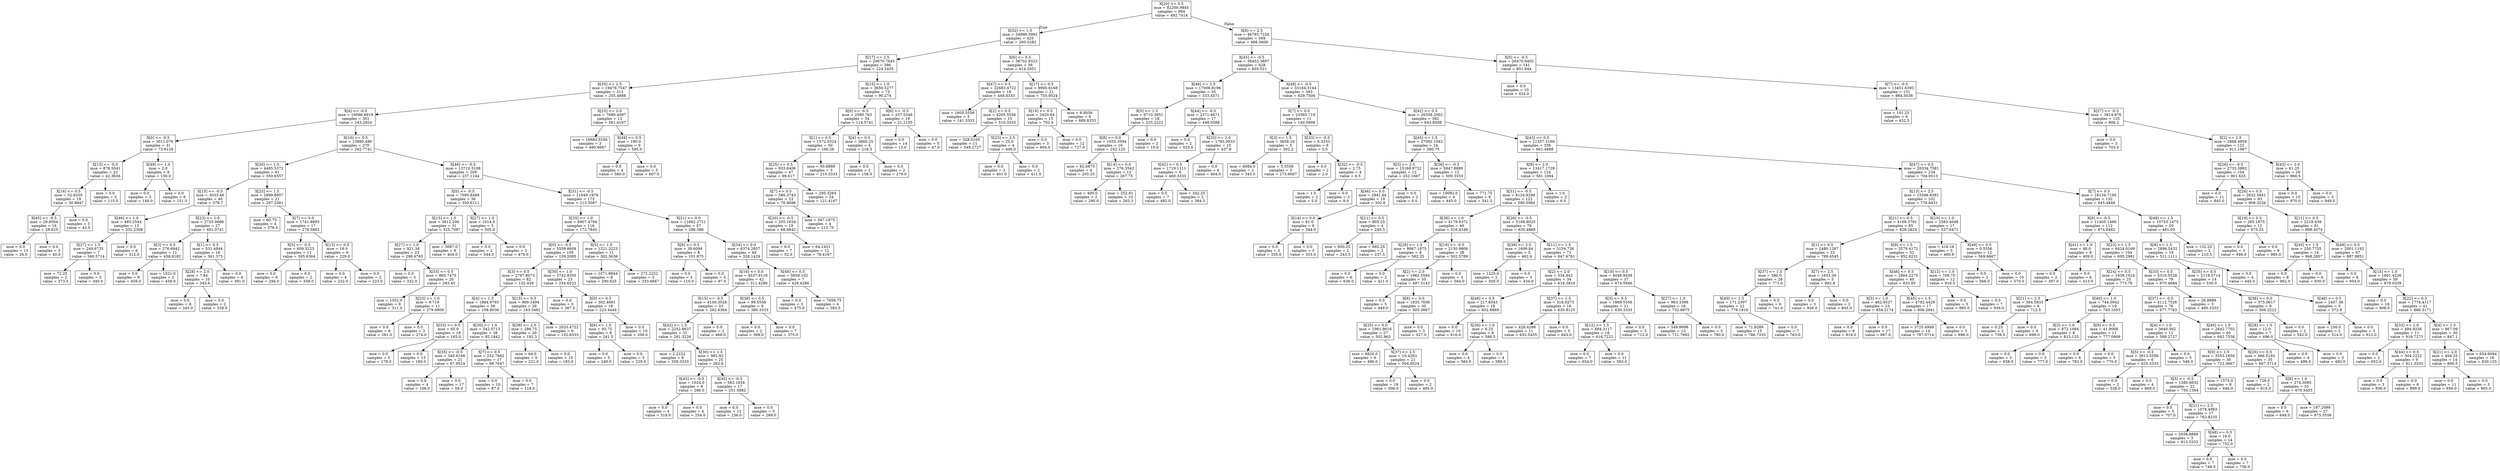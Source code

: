 digraph Tree {
node [shape=box] ;
0 [label="X[20] <= 0.5\nmse = 82200.9845\nsamples = 994\nvalue = 492.7414"] ;
1 [label="X[32] <= 1.5\nmse = 34999.5992\nsamples = 425\nvalue = 260.0282"] ;
0 -> 1 [labeldistance=2.5, labelangle=45, headlabel="True"] ;
2 [label="X[17] <= 2.5\nmse = 20670.7645\nsamples = 386\nvalue = 224.2435"] ;
1 -> 2 ;
3 [label="X[35] <= 2.5\nmse = 19476.7547\nsamples = 313\nvalue = 255.4888"] ;
2 -> 3 ;
4 [label="X[4] <= -0.5\nmse = 16066.6919\nsamples = 301\nvalue = 243.2924"] ;
3 -> 4 ;
5 [label="X[0] <= -0.5\nmse = 3011.076\nsamples = 31\nvalue = 73.6129"] ;
4 -> 5 ;
6 [label="X[13] <= -0.5\nmse = 878.5041\nsamples = 22\nvalue = 42.3636"] ;
5 -> 6 ;
7 [label="X[16] <= 0.5\nmse = 52.6205\nsamples = 19\nvalue = 30.8947"] ;
6 -> 7 ;
8 [label="X[45] <= -0.5\nmse = 29.8594\nsamples = 16\nvalue = 28.625"] ;
7 -> 8 ;
9 [label="mse = 0.0\nsamples = 13\nvalue = 26.0"] ;
8 -> 9 ;
10 [label="mse = 0.0\nsamples = 3\nvalue = 40.0"] ;
8 -> 10 ;
11 [label="mse = 0.0\nsamples = 3\nvalue = 43.0"] ;
7 -> 11 ;
12 [label="mse = 0.0\nsamples = 3\nvalue = 115.0"] ;
6 -> 12 ;
13 [label="X[49] <= 1.0\nmse = 2.0\nsamples = 9\nvalue = 150.0"] ;
5 -> 13 ;
14 [label="mse = 0.0\nsamples = 3\nvalue = 148.0"] ;
13 -> 14 ;
15 [label="mse = 0.0\nsamples = 6\nvalue = 151.0"] ;
13 -> 15 ;
16 [label="X[19] <= 0.5\nmse = 13880.486\nsamples = 270\nvalue = 262.7741"] ;
4 -> 16 ;
17 [label="X[30] <= 1.0\nmse = 4485.5372\nsamples = 61\nvalue = 350.6557"] ;
16 -> 17 ;
18 [label="X[15] <= -0.5\nmse = 3033.46\nsamples = 40\nvalue = 378.7"] ;
17 -> 18 ;
19 [label="X[46] <= 1.0\nmse = 485.2544\nsamples = 13\nvalue = 332.2308"] ;
18 -> 19 ;
20 [label="X[27] <= 1.5\nmse = 249.6735\nsamples = 7\nvalue = 349.5714"] ;
19 -> 20 ;
21 [label="mse = 72.25\nsamples = 2\nvalue = 373.5"] ;
20 -> 21 ;
22 [label="mse = 0.0\nsamples = 5\nvalue = 340.0"] ;
20 -> 22 ;
23 [label="mse = 0.0\nsamples = 6\nvalue = 312.0"] ;
19 -> 23 ;
24 [label="X[23] <= 1.0\nmse = 2720.0686\nsamples = 27\nvalue = 401.0741"] ;
18 -> 24 ;
25 [label="X[3] <= 0.5\nmse = 276.6942\nsamples = 11\nvalue = 458.8182"] ;
24 -> 25 ;
26 [label="mse = 0.0\nsamples = 9\nvalue = 459.0"] ;
25 -> 26 ;
27 [label="mse = 1521.0\nsamples = 2\nvalue = 458.0"] ;
25 -> 27 ;
28 [label="X[1] <= 0.5\nmse = 531.4844\nsamples = 16\nvalue = 361.375"] ;
24 -> 28 ;
29 [label="X[28] <= 2.0\nmse = 7.84\nsamples = 10\nvalue = 343.6"] ;
28 -> 29 ;
30 [label="mse = 0.0\nsamples = 8\nvalue = 345.0"] ;
29 -> 30 ;
31 [label="mse = 0.0\nsamples = 2\nvalue = 338.0"] ;
29 -> 31 ;
32 [label="mse = 0.0\nsamples = 6\nvalue = 391.0"] ;
28 -> 32 ;
33 [label="X[25] <= 1.5\nmse = 2899.8957\nsamples = 21\nvalue = 297.2381"] ;
17 -> 33 ;
34 [label="mse = 60.75\nsamples = 4\nvalue = 376.5"] ;
33 -> 34 ;
35 [label="X[7] <= 0.0\nmse = 1741.8893\nsamples = 17\nvalue = 278.5882"] ;
33 -> 35 ;
36 [label="X[5] <= -0.5\nmse = 609.3223\nsamples = 11\nvalue = 305.6364"] ;
35 -> 36 ;
37 [label="mse = 0.0\nsamples = 9\nvalue = 294.0"] ;
36 -> 37 ;
38 [label="mse = 0.0\nsamples = 2\nvalue = 358.0"] ;
36 -> 38 ;
39 [label="X[13] <= 0.5\nmse = 18.0\nsamples = 6\nvalue = 229.0"] ;
35 -> 39 ;
40 [label="mse = 0.0\nsamples = 4\nvalue = 232.0"] ;
39 -> 40 ;
41 [label="mse = 0.0\nsamples = 2\nvalue = 223.0"] ;
39 -> 41 ;
42 [label="X[46] <= -0.5\nmse = 13710.5108\nsamples = 209\nvalue = 237.1244"] ;
16 -> 42 ;
43 [label="X[0] <= -0.5\nmse = 7095.8488\nsamples = 36\nvalue = 350.6111"] ;
42 -> 43 ;
44 [label="X[15] <= 1.0\nmse = 3612.206\nsamples = 31\nvalue = 325.7097"] ;
43 -> 44 ;
45 [label="X[27] <= 1.0\nmse = 921.38\nsamples = 23\nvalue = 298.4783"] ;
44 -> 45 ;
46 [label="mse = 0.0\nsamples = 3\nvalue = 332.0"] ;
45 -> 46 ;
47 [label="X[33] <= 0.5\nmse = 865.7475\nsamples = 20\nvalue = 293.45"] ;
45 -> 47 ;
48 [label="mse = 1352.0\nsamples = 9\nvalue = 311.0"] ;
47 -> 48 ;
49 [label="X[23] <= 1.0\nmse = 9.719\nsamples = 11\nvalue = 279.0909"] ;
47 -> 49 ;
50 [label="mse = 0.0\nsamples = 8\nvalue = 281.0"] ;
49 -> 50 ;
51 [label="mse = 0.0\nsamples = 3\nvalue = 274.0"] ;
49 -> 51 ;
52 [label="mse = 3087.0\nsamples = 8\nvalue = 404.0"] ;
44 -> 52 ;
53 [label="X[27] <= 1.0\nmse = 1014.0\nsamples = 5\nvalue = 505.0"] ;
43 -> 53 ;
54 [label="mse = 0.0\nsamples = 2\nvalue = 544.0"] ;
53 -> 54 ;
55 [label="mse = 0.0\nsamples = 3\nvalue = 479.0"] ;
53 -> 55 ;
56 [label="X[31] <= -0.5\nmse = 11849.1979\nsamples = 173\nvalue = 213.5087"] ;
42 -> 56 ;
57 [label="X[35] <= 1.0\nmse = 6907.4794\nsamples = 116\nvalue = 172.7845"] ;
56 -> 57 ;
58 [label="X[0] <= -0.5\nmse = 5559.8609\nsamples = 105\nvalue = 159.2095"] ;
57 -> 58 ;
59 [label="X[3] <= 0.5\nmse = 2797.8073\nsamples = 82\nvalue = 132.439"] ;
58 -> 59 ;
60 [label="X[4] <= 1.5\nmse = 1884.9793\nsamples = 56\nvalue = 108.8036"] ;
59 -> 60 ;
61 [label="X[33] <= 0.5\nmse = 65.0\nsamples = 18\nvalue = 165.0"] ;
60 -> 61 ;
62 [label="mse = 0.0\nsamples = 5\nvalue = 178.0"] ;
61 -> 62 ;
63 [label="mse = 0.0\nsamples = 13\nvalue = 160.0"] ;
61 -> 63 ;
64 [label="X[30] <= 1.0\nmse = 542.5713\nsamples = 38\nvalue = 82.1842"] ;
60 -> 64 ;
65 [label="X[35] <= -0.5\nmse = 340.6168\nsamples = 21\nvalue = 67.9524"] ;
64 -> 65 ;
66 [label="mse = 0.0\nsamples = 4\nvalue = 106.0"] ;
65 -> 66 ;
67 [label="mse = 0.0\nsamples = 17\nvalue = 59.0"] ;
65 -> 67 ;
68 [label="X[7] <= 0.5\nmse = 232.7682\nsamples = 17\nvalue = 99.7647"] ;
64 -> 68 ;
69 [label="mse = 0.0\nsamples = 10\nvalue = 87.0"] ;
68 -> 69 ;
70 [label="mse = 0.0\nsamples = 7\nvalue = 118.0"] ;
68 -> 70 ;
71 [label="X[15] <= 0.5\nmse = 969.1494\nsamples = 26\nvalue = 183.3462"] ;
59 -> 71 ;
72 [label="X[39] <= 2.0\nmse = 286.75\nsamples = 20\nvalue = 192.5"] ;
71 -> 72 ;
73 [label="mse = 64.0\nsamples = 5\nvalue = 221.0"] ;
72 -> 73 ;
74 [label="mse = 0.0\nsamples = 15\nvalue = 183.0"] ;
72 -> 74 ;
75 [label="mse = 2033.4722\nsamples = 6\nvalue = 152.8333"] ;
71 -> 75 ;
76 [label="X[30] <= 1.0\nmse = 3742.8355\nsamples = 23\nvalue = 254.6522"] ;
58 -> 76 ;
77 [label="mse = 0.0\nsamples = 5\nvalue = 367.0"] ;
76 -> 77 ;
78 [label="X[0] <= 0.5\nmse = 302.4691\nsamples = 18\nvalue = 223.4444"] ;
76 -> 78 ;
79 [label="X[6] <= 1.0\nmse = 93.75\nsamples = 8\nvalue = 241.5"] ;
78 -> 79 ;
80 [label="mse = 0.0\nsamples = 5\nvalue = 249.0"] ;
79 -> 80 ;
81 [label="mse = 0.0\nsamples = 3\nvalue = 229.0"] ;
79 -> 81 ;
82 [label="mse = 0.0\nsamples = 10\nvalue = 209.0"] ;
78 -> 82 ;
83 [label="X[5] <= 1.0\nmse = 1221.3223\nsamples = 11\nvalue = 302.3636"] ;
57 -> 83 ;
84 [label="mse = 1071.9844\nsamples = 8\nvalue = 290.625"] ;
83 -> 84 ;
85 [label="mse = 272.2222\nsamples = 3\nvalue = 333.6667"] ;
83 -> 85 ;
86 [label="X[21] <= 0.0\nmse = 11662.2721\nsamples = 57\nvalue = 296.386"] ;
56 -> 86 ;
87 [label="X[8] <= 0.5\nmse = 39.6094\nsamples = 8\nvalue = 101.875"] ;
86 -> 87 ;
88 [label="mse = 0.0\nsamples = 3\nvalue = 110.0"] ;
87 -> 88 ;
89 [label="mse = 0.0\nsamples = 5\nvalue = 97.0"] ;
87 -> 89 ;
90 [label="X[34] <= 0.0\nmse = 6374.2857\nsamples = 49\nvalue = 328.1429"] ;
86 -> 90 ;
91 [label="X[16] <= 0.0\nmse = 4537.9116\nsamples = 42\nvalue = 311.4286"] ;
90 -> 91 ;
92 [label="X[15] <= -0.5\nmse = 4100.3526\nsamples = 33\nvalue = 292.6364"] ;
91 -> 92 ;
93 [label="X[42] <= 1.5\nmse = 2252.8637\nsamples = 31\nvalue = 281.3226"] ;
92 -> 93 ;
94 [label="mse = 2.2222\nsamples = 6\nvalue = 359.3333"] ;
93 -> 94 ;
95 [label="X[30] <= 1.5\nmse = 981.92\nsamples = 25\nvalue = 262.6"] ;
93 -> 95 ;
96 [label="X[45] <= -0.5\nmse = 1024.0\nsamples = 8\nvalue = 286.0"] ;
95 -> 96 ;
97 [label="mse = 0.0\nsamples = 4\nvalue = 318.0"] ;
96 -> 97 ;
98 [label="mse = 0.0\nsamples = 4\nvalue = 254.0"] ;
96 -> 98 ;
99 [label="X[45] <= -0.5\nmse = 583.1834\nsamples = 17\nvalue = 251.5882"] ;
95 -> 99 ;
100 [label="mse = 0.0\nsamples = 12\nvalue = 236.0"] ;
99 -> 100 ;
101 [label="mse = 0.0\nsamples = 5\nvalue = 289.0"] ;
99 -> 101 ;
102 [label="mse = 0.0\nsamples = 2\nvalue = 468.0"] ;
92 -> 102 ;
103 [label="X[38] <= 0.5\nmse = 99.5556\nsamples = 9\nvalue = 380.3333"] ;
91 -> 103 ;
104 [label="mse = 0.0\nsamples = 2\nvalue = 399.0"] ;
103 -> 104 ;
105 [label="mse = 0.0\nsamples = 7\nvalue = 375.0"] ;
103 -> 105 ;
106 [label="X[48] <= 0.5\nmse = 5659.102\nsamples = 7\nvalue = 428.4286"] ;
90 -> 106 ;
107 [label="mse = 0.0\nsamples = 3\nvalue = 475.0"] ;
106 -> 107 ;
108 [label="mse = 7056.75\nsamples = 4\nvalue = 393.5"] ;
106 -> 108 ;
109 [label="X[25] <= 2.0\nmse = 7689.4097\nsamples = 12\nvalue = 561.4167"] ;
3 -> 109 ;
110 [label="mse = 16683.5556\nsamples = 3\nvalue = 460.6667"] ;
109 -> 110 ;
111 [label="X[49] <= 0.5\nmse = 180.0\nsamples = 9\nvalue = 595.0"] ;
109 -> 111 ;
112 [label="mse = 0.0\nsamples = 4\nvalue = 580.0"] ;
111 -> 112 ;
113 [label="mse = 0.0\nsamples = 5\nvalue = 607.0"] ;
111 -> 113 ;
114 [label="X[15] <= 1.0\nmse = 3656.5277\nsamples = 73\nvalue = 90.274"] ;
2 -> 114 ;
115 [label="X[0] <= -0.5\nmse = 2590.763\nsamples = 54\nvalue = 114.5741"] ;
114 -> 115 ;
116 [label="X[1] <= 0.5\nmse = 1572.0324\nsamples = 50\nvalue = 106.26"] ;
115 -> 116 ;
117 [label="X[25] <= 0.5\nmse = 933.6406\nsamples = 47\nvalue = 99.617"] ;
116 -> 117 ;
118 [label="X[7] <= 0.5\nmse = 586.3743\nsamples = 23\nvalue = 76.8696"] ;
117 -> 118 ;
119 [label="X[20] <= -0.5\nmse = 205.1634\nsamples = 19\nvalue = 68.6842"] ;
118 -> 119 ;
120 [label="mse = 6.0\nsamples = 7\nvalue = 52.0"] ;
119 -> 120 ;
121 [label="mse = 64.2431\nsamples = 12\nvalue = 78.4167"] ;
119 -> 121 ;
122 [label="mse = 567.1875\nsamples = 4\nvalue = 115.75"] ;
118 -> 122 ;
123 [label="mse = 295.3264\nsamples = 24\nvalue = 121.4167"] ;
117 -> 123 ;
124 [label="mse = 50.8889\nsamples = 3\nvalue = 210.3333"] ;
116 -> 124 ;
125 [label="X[4] <= 0.0\nmse = 3660.25\nsamples = 4\nvalue = 218.5"] ;
115 -> 125 ;
126 [label="mse = 0.0\nsamples = 2\nvalue = 158.0"] ;
125 -> 126 ;
127 [label="mse = 0.0\nsamples = 2\nvalue = 279.0"] ;
125 -> 127 ;
128 [label="X[6] <= -0.5\nmse = 237.5346\nsamples = 19\nvalue = 21.2105"] ;
114 -> 128 ;
129 [label="mse = 0.0\nsamples = 14\nvalue = 12.0"] ;
128 -> 129 ;
130 [label="mse = 0.0\nsamples = 5\nvalue = 47.0"] ;
128 -> 130 ;
131 [label="X[6] <= 0.5\nmse = 38702.9323\nsamples = 39\nvalue = 614.2051"] ;
1 -> 131 ;
132 [label="X[47] <= 0.5\nmse = 22683.4722\nsamples = 18\nvalue = 448.8333"] ;
131 -> 132 ;
133 [label="mse = 1605.5556\nsamples = 3\nvalue = 141.3333"] ;
132 -> 133 ;
134 [label="X[2] <= 0.5\nmse = 4205.5556\nsamples = 15\nvalue = 510.3333"] ;
132 -> 134 ;
135 [label="mse = 328.0165\nsamples = 11\nvalue = 548.2727"] ;
134 -> 135 ;
136 [label="X[23] <= 2.5\nmse = 25.0\nsamples = 4\nvalue = 406.0"] ;
134 -> 136 ;
137 [label="mse = 0.0\nsamples = 2\nvalue = 401.0"] ;
136 -> 137 ;
138 [label="mse = 0.0\nsamples = 2\nvalue = 411.0"] ;
136 -> 138 ;
139 [label="X[17] <= 0.5\nmse = 8900.6168\nsamples = 21\nvalue = 755.9524"] ;
131 -> 139 ;
140 [label="X[19] <= 0.5\nmse = 2420.64\nsamples = 15\nvalue = 702.4"] ;
139 -> 140 ;
141 [label="mse = 0.0\nsamples = 3\nvalue = 604.0"] ;
140 -> 141 ;
142 [label="mse = 0.0\nsamples = 12\nvalue = 727.0"] ;
140 -> 142 ;
143 [label="mse = 6.8056\nsamples = 6\nvalue = 889.8333"] ;
139 -> 143 ;
144 [label="X[6] <= 2.5\nmse = 46793.7226\nsamples = 569\nvalue = 666.5606"] ;
0 -> 144 [labeldistance=2.5, labelangle=-45, headlabel="False"] ;
145 [label="X[45] <= -0.5\nmse = 38453.3897\nsamples = 428\nvalue = 605.521"] ;
144 -> 145 ;
146 [label="X[48] <= 2.5\nmse = 17006.8196\nsamples = 35\nvalue = 333.4571"] ;
145 -> 146 ;
147 [label="X[5] <= 1.5\nmse = 6710.3951\nsamples = 18\nvalue = 225.2222"] ;
146 -> 147 ;
148 [label="X[8] <= 0.0\nmse = 1035.3594\nsamples = 16\nvalue = 252.125"] ;
147 -> 148 ;
149 [label="mse = 82.6875\nsamples = 4\nvalue = 205.25"] ;
148 -> 149 ;
150 [label="X[14] <= 0.0\nmse = 376.3542\nsamples = 12\nvalue = 267.75"] ;
148 -> 150 ;
151 [label="mse = 400.0\nsamples = 2\nvalue = 290.0"] ;
150 -> 151 ;
152 [label="mse = 252.81\nsamples = 10\nvalue = 263.3"] ;
150 -> 152 ;
153 [label="mse = 0.0\nsamples = 2\nvalue = 10.0"] ;
147 -> 153 ;
154 [label="X[44] <= -0.5\nmse = 2371.4671\nsamples = 17\nvalue = 448.0588"] ;
146 -> 154 ;
155 [label="mse = 0.0\nsamples = 2\nvalue = 525.0"] ;
154 -> 155 ;
156 [label="X[33] <= 2.0\nmse = 1793.0933\nsamples = 15\nvalue = 437.8"] ;
154 -> 156 ;
157 [label="X[42] <= 0.5\nmse = 1719.1111\nsamples = 9\nvalue = 460.3333"] ;
156 -> 157 ;
158 [label="mse = 0.0\nsamples = 7\nvalue = 482.0"] ;
157 -> 158 ;
159 [label="mse = 342.25\nsamples = 2\nvalue = 384.5"] ;
157 -> 159 ;
160 [label="mse = 0.0\nsamples = 6\nvalue = 404.0"] ;
156 -> 160 ;
161 [label="X[48] <= -0.5\nmse = 33184.3144\nsamples = 393\nvalue = 629.7506"] ;
145 -> 161 ;
162 [label="X[7] <= 0.0\nmse = 23565.719\nsamples = 11\nvalue = 140.0909"] ;
161 -> 162 ;
163 [label="X[3] <= 1.5\nmse = 3658.16\nsamples = 5\nvalue = 302.2"] ;
162 -> 163 ;
164 [label="mse = 6084.0\nsamples = 2\nvalue = 345.0"] ;
163 -> 164 ;
165 [label="mse = 5.5556\nsamples = 3\nvalue = 273.6667"] ;
163 -> 165 ;
166 [label="X[33] <= -0.5\nmse = 6.3333\nsamples = 6\nvalue = 5.0"] ;
162 -> 166 ;
167 [label="mse = 0.0\nsamples = 2\nvalue = 2.0"] ;
166 -> 167 ;
168 [label="X[32] <= -0.5\nmse = 2.75\nsamples = 4\nvalue = 6.5"] ;
166 -> 168 ;
169 [label="mse = 1.0\nsamples = 2\nvalue = 5.0"] ;
168 -> 169 ;
170 [label="mse = 0.0\nsamples = 2\nvalue = 8.0"] ;
168 -> 170 ;
171 [label="X[42] <= 0.5\nmse = 26358.2002\nsamples = 382\nvalue = 643.8508"] ;
161 -> 171 ;
172 [label="X[45] <= 1.5\nmse = 27092.1042\nsamples = 24\nvalue = 380.75"] ;
171 -> 172 ;
173 [label="X[3] <= 2.5\nmse = 15168.9722\nsamples = 12\nvalue = 252.1667"] ;
172 -> 173 ;
174 [label="X[46] <= 0.0\nmse = 2941.64\nsamples = 10\nvalue = 302.6"] ;
173 -> 174 ;
175 [label="X[14] <= 0.0\nmse = 81.0\nsamples = 6\nvalue = 344.0"] ;
174 -> 175 ;
176 [label="mse = 0.0\nsamples = 3\nvalue = 335.0"] ;
175 -> 176 ;
177 [label="mse = 0.0\nsamples = 3\nvalue = 353.0"] ;
175 -> 177 ;
178 [label="X[11] <= 0.5\nmse = 805.25\nsamples = 4\nvalue = 240.5"] ;
174 -> 178 ;
179 [label="mse = 600.25\nsamples = 2\nvalue = 243.5"] ;
178 -> 179 ;
180 [label="mse = 992.25\nsamples = 2\nvalue = 237.5"] ;
178 -> 180 ;
181 [label="mse = 0.0\nsamples = 2\nvalue = 0.0"] ;
173 -> 181 ;
182 [label="X[26] <= -0.5\nmse = 5947.8889\nsamples = 12\nvalue = 509.3333"] ;
172 -> 182 ;
183 [label="mse = 10092.0\nsamples = 4\nvalue = 445.0"] ;
182 -> 183 ;
184 [label="mse = 771.75\nsamples = 8\nvalue = 541.5"] ;
182 -> 184 ;
185 [label="X[43] <= 0.5\nmse = 21357.3169\nsamples = 358\nvalue = 661.4888"] ;
171 -> 185 ;
186 [label="X[8] <= 2.0\nmse = 13417.1729\nsamples = 124\nvalue = 581.1694"] ;
185 -> 186 ;
187 [label="X[31] <= -0.5\nmse = 8124.9288\nsamples = 122\nvalue = 590.5984"] ;
186 -> 187 ;
188 [label="X[38] <= 1.0\nmse = 4179.6371\nsamples = 46\nvalue = 516.4348"] ;
187 -> 188 ;
189 [label="X[28] <= 1.0\nmse = 8667.1875\nsamples = 8\nvalue = 582.25"] ;
188 -> 189 ;
190 [label="mse = 0.0\nsamples = 6\nvalue = 636.0"] ;
189 -> 190 ;
191 [label="mse = 0.0\nsamples = 2\nvalue = 421.0"] ;
189 -> 191 ;
192 [label="X[19] <= -0.5\nmse = 2130.9806\nsamples = 38\nvalue = 502.5789"] ;
188 -> 192 ;
193 [label="X[2] <= 2.0\nmse = 1962.5584\nsamples = 35\nvalue = 497.3143"] ;
192 -> 193 ;
194 [label="mse = 0.0\nsamples = 5\nvalue = 449.0"] ;
193 -> 194 ;
195 [label="X[6] <= 0.0\nmse = 1835.7656\nsamples = 30\nvalue = 505.3667"] ;
193 -> 195 ;
196 [label="X[25] <= 0.0\nmse = 1981.9616\nsamples = 27\nvalue = 502.963"] ;
195 -> 196 ;
197 [label="mse = 8820.0\nsamples = 6\nvalue = 496.0"] ;
196 -> 197 ;
198 [label="X[37] <= 2.5\nmse = 10.4263\nsamples = 21\nvalue = 504.9524"] ;
196 -> 198 ;
199 [label="mse = 0.0\nsamples = 19\nvalue = 506.0"] ;
198 -> 199 ;
200 [label="mse = 0.0\nsamples = 2\nvalue = 495.0"] ;
198 -> 200 ;
201 [label="mse = 0.0\nsamples = 3\nvalue = 527.0"] ;
195 -> 201 ;
202 [label="mse = 0.0\nsamples = 3\nvalue = 564.0"] ;
192 -> 202 ;
203 [label="X[26] <= -0.5\nmse = 5168.8025\nsamples = 76\nvalue = 635.4868"] ;
187 -> 203 ;
204 [label="X[38] <= 2.5\nmse = 1699.84\nsamples = 5\nvalue = 462.4"] ;
203 -> 204 ;
205 [label="mse = 1225.0\nsamples = 2\nvalue = 505.0"] ;
204 -> 205 ;
206 [label="mse = 0.0\nsamples = 3\nvalue = 434.0"] ;
204 -> 206 ;
207 [label="X[11] <= 1.5\nmse = 3154.726\nsamples = 71\nvalue = 647.6761"] ;
203 -> 207 ;
208 [label="X[2] <= 2.0\nmse = 534.942\nsamples = 34\nvalue = 618.3824"] ;
207 -> 208 ;
209 [label="X[48] <= 0.5\nmse = 217.6543\nsamples = 18\nvalue = 602.8889"] ;
208 -> 209 ;
210 [label="mse = 0.0\nsamples = 10\nvalue = 616.0"] ;
209 -> 210 ;
211 [label="X[30] <= 1.0\nmse = 6.25\nsamples = 8\nvalue = 586.5"] ;
209 -> 211 ;
212 [label="mse = 0.0\nsamples = 4\nvalue = 584.0"] ;
211 -> 212 ;
213 [label="mse = 0.0\nsamples = 4\nvalue = 589.0"] ;
211 -> 213 ;
214 [label="X[37] <= 1.5\nmse = 318.0273\nsamples = 16\nvalue = 635.8125"] ;
208 -> 214 ;
215 [label="mse = 428.4298\nsamples = 11\nvalue = 632.5455"] ;
214 -> 215 ;
216 [label="mse = 0.0\nsamples = 5\nvalue = 643.0"] ;
214 -> 216 ;
217 [label="X[19] <= 0.5\nmse = 4048.9438\nsamples = 37\nvalue = 674.5946"] ;
207 -> 217 ;
218 [label="X[3] <= 0.5\nmse = 1869.5556\nsamples = 21\nvalue = 630.3333"] ;
217 -> 218 ;
219 [label="X[12] <= 1.5\nmse = 884.3117\nsamples = 18\nvalue = 616.7222"] ;
218 -> 219 ;
220 [label="mse = 0.0\nsamples = 7\nvalue = 654.0"] ;
219 -> 220 ;
221 [label="mse = 0.0\nsamples = 11\nvalue = 593.0"] ;
219 -> 221 ;
222 [label="mse = 0.0\nsamples = 3\nvalue = 712.0"] ;
218 -> 222 ;
223 [label="X[27] <= 1.0\nmse = 963.3398\nsamples = 16\nvalue = 732.6875"] ;
217 -> 223 ;
224 [label="mse = 549.8698\nsamples = 13\nvalue = 721.7692"] ;
223 -> 224 ;
225 [label="mse = 0.0\nsamples = 3\nvalue = 780.0"] ;
223 -> 225 ;
226 [label="mse = 1.0\nsamples = 2\nvalue = 6.0"] ;
186 -> 226 ;
227 [label="X[47] <= 0.5\nmse = 20334.7581\nsamples = 234\nvalue = 704.0513"] ;
185 -> 227 ;
228 [label="X[13] <= 2.5\nmse = 15586.8381\nsamples = 102\nvalue = 779.8431"] ;
227 -> 228 ;
229 [label="X[21] <= 0.5\nmse = 4109.3791\nsamples = 85\nvalue = 828.2824"] ;
228 -> 229 ;
230 [label="X[1] <= 0.5\nmse = 2480.1267\nsamples = 33\nvalue = 789.4545"] ;
229 -> 230 ;
231 [label="X[37] <= 1.5\nmse = 380.0\nsamples = 28\nvalue = 771.0"] ;
230 -> 231 ;
232 [label="X[40] <= 1.5\nmse = 171.2397\nsamples = 22\nvalue = 779.1818"] ;
231 -> 232 ;
233 [label="mse = 71.9289\nsamples = 15\nvalue = 786.7333"] ;
232 -> 233 ;
234 [label="mse = 0.0\nsamples = 7\nvalue = 763.0"] ;
232 -> 234 ;
235 [label="mse = 0.0\nsamples = 6\nvalue = 741.0"] ;
231 -> 235 ;
236 [label="X[7] <= 2.5\nmse = 1653.36\nsamples = 5\nvalue = 892.8"] ;
230 -> 236 ;
237 [label="mse = 0.0\nsamples = 3\nvalue = 926.0"] ;
236 -> 237 ;
238 [label="mse = 0.0\nsamples = 2\nvalue = 843.0"] ;
236 -> 238 ;
239 [label="X[9] <= 1.5\nmse = 3579.4172\nsamples = 52\nvalue = 852.9231"] ;
229 -> 239 ;
240 [label="X[46] <= 0.5\nmse = 2864.2275\nsamples = 40\nvalue = 833.85"] ;
239 -> 240 ;
241 [label="X[5] <= 1.0\nmse = 462.9527\nsamples = 23\nvalue = 854.2174"] ;
240 -> 241 ;
242 [label="mse = 0.0\nsamples = 6\nvalue = 818.0"] ;
241 -> 242 ;
243 [label="mse = 0.0\nsamples = 17\nvalue = 867.0"] ;
241 -> 243 ;
244 [label="X[45] <= 1.5\nmse = 4792.4429\nsamples = 17\nvalue = 806.2941"] ;
240 -> 244 ;
245 [label="mse = 3725.4949\nsamples = 14\nvalue = 787.0714"] ;
244 -> 245 ;
246 [label="mse = 0.0\nsamples = 3\nvalue = 896.0"] ;
244 -> 246 ;
247 [label="X[12] <= 1.0\nmse = 708.75\nsamples = 12\nvalue = 916.5"] ;
239 -> 247 ;
248 [label="mse = 0.0\nsamples = 5\nvalue = 885.0"] ;
247 -> 248 ;
249 [label="mse = 0.0\nsamples = 7\nvalue = 939.0"] ;
247 -> 249 ;
250 [label="X[10] <= 1.0\nmse = 2583.4048\nsamples = 17\nvalue = 537.6471"] ;
228 -> 250 ;
251 [label="mse = 416.16\nsamples = 5\nvalue = 460.8"] ;
250 -> 251 ;
252 [label="X[49] <= 0.5\nmse = 0.5556\nsamples = 12\nvalue = 569.6667"] ;
250 -> 252 ;
253 [label="mse = 0.0\nsamples = 2\nvalue = 568.0"] ;
252 -> 253 ;
254 [label="mse = 0.0\nsamples = 10\nvalue = 570.0"] ;
252 -> 254 ;
255 [label="X[7] <= 0.5\nmse = 16134.7195\nsamples = 132\nvalue = 645.4848"] ;
227 -> 255 ;
256 [label="X[9] <= -0.5\nmse = 11405.1466\nsamples = 112\nvalue = 674.8482"] ;
255 -> 256 ;
257 [label="X[41] <= 1.0\nmse = 48.0\nsamples = 8\nvalue = 409.0"] ;
256 -> 257 ;
258 [label="mse = 0.0\nsamples = 2\nvalue = 397.0"] ;
257 -> 258 ;
259 [label="mse = 0.0\nsamples = 6\nvalue = 413.0"] ;
257 -> 259 ;
260 [label="X[23] <= 1.5\nmse = 6424.0169\nsamples = 104\nvalue = 695.2981"] ;
256 -> 260 ;
261 [label="X[24] <= 0.5\nmse = 1838.1024\nsamples = 25\nvalue = 773.76"] ;
260 -> 261 ;
262 [label="X[21] <= 2.5\nmse = 364.5833\nsamples = 6\nvalue = 712.5"] ;
261 -> 262 ;
263 [label="mse = 0.25\nsamples = 2\nvalue = 739.5"] ;
262 -> 263 ;
264 [label="mse = 0.0\nsamples = 4\nvalue = 699.0"] ;
262 -> 264 ;
265 [label="X[40] <= 1.0\nmse = 744.0942\nsamples = 19\nvalue = 793.1053"] ;
261 -> 265 ;
266 [label="X[3] <= 1.0\nmse = 872.1094\nsamples = 8\nvalue = 815.125"] ;
265 -> 266 ;
267 [label="mse = 0.0\nsamples = 5\nvalue = 838.0"] ;
266 -> 267 ;
268 [label="mse = 0.0\nsamples = 3\nvalue = 777.0"] ;
266 -> 268 ;
269 [label="X[9] <= 0.5\nmse = 41.9008\nsamples = 11\nvalue = 777.0909"] ;
265 -> 269 ;
270 [label="mse = 0.0\nsamples = 6\nvalue = 783.0"] ;
269 -> 270 ;
271 [label="mse = 0.0\nsamples = 5\nvalue = 770.0"] ;
269 -> 271 ;
272 [label="X[33] <= 0.5\nmse = 5310.5528\nsamples = 79\nvalue = 670.4684"] ;
260 -> 272 ;
273 [label="X[37] <= -0.5\nmse = 4112.7526\nsamples = 76\nvalue = 677.7763"] ;
272 -> 273 ;
274 [label="X[4] <= 1.0\nmse = 3640.562\nsamples = 11\nvalue = 589.2727"] ;
273 -> 274 ;
275 [label="X[5] <= -0.5\nmse = 3813.5556\nsamples = 6\nvalue = 625.3333"] ;
274 -> 275 ;
276 [label="mse = 0.0\nsamples = 2\nvalue = 538.0"] ;
275 -> 276 ;
277 [label="mse = 0.0\nsamples = 4\nvalue = 669.0"] ;
275 -> 277 ;
278 [label="mse = 0.0\nsamples = 5\nvalue = 546.0"] ;
274 -> 278 ;
279 [label="X[40] <= 1.0\nmse = 2642.7702\nsamples = 65\nvalue = 692.7538"] ;
273 -> 279 ;
280 [label="X[0] <= 1.5\nmse = 3553.1656\nsamples = 30\nvalue = 722.3667"] ;
279 -> 280 ;
281 [label="X[5] <= -0.5\nmse = 1380.6632\nsamples = 22\nvalue = 750.1364"] ;
280 -> 281 ;
282 [label="mse = 0.0\nsamples = 5\nvalue = 707.0"] ;
281 -> 282 ;
283 [label="X[21] <= 2.5\nmse = 1078.4983\nsamples = 17\nvalue = 762.8235"] ;
281 -> 283 ;
284 [label="mse = 2938.8889\nsamples = 3\nvalue = 813.3333"] ;
283 -> 284 ;
285 [label="X[48] <= 0.5\nmse = 16.0\nsamples = 14\nvalue = 752.0"] ;
283 -> 285 ;
286 [label="mse = 0.0\nsamples = 7\nvalue = 748.0"] ;
285 -> 286 ;
287 [label="mse = 0.0\nsamples = 7\nvalue = 756.0"] ;
285 -> 287 ;
288 [label="mse = 1575.0\nsamples = 8\nvalue = 646.0"] ;
280 -> 288 ;
289 [label="X[26] <= 0.5\nmse = 466.5192\nsamples = 35\nvalue = 667.3714"] ;
279 -> 289 ;
290 [label="mse = 729.0\nsamples = 2\nvalue = 615.0"] ;
289 -> 290 ;
291 [label="X[8] <= 1.0\nmse = 274.3085\nsamples = 33\nvalue = 670.5455"] ;
289 -> 291 ;
292 [label="mse = 0.0\nsamples = 6\nvalue = 648.0"] ;
291 -> 292 ;
293 [label="mse = 197.2099\nsamples = 27\nvalue = 675.5556"] ;
291 -> 293 ;
294 [label="mse = 26.8889\nsamples = 3\nvalue = 485.3333"] ;
272 -> 294 ;
295 [label="X[48] <= 1.5\nmse = 10753.1475\nsamples = 20\nvalue = 481.05"] ;
255 -> 295 ;
296 [label="X[8] <= 1.5\nmse = 2896.5432\nsamples = 18\nvalue = 511.1111"] ;
295 -> 296 ;
297 [label="X[35] <= 0.5\nmse = 2118.5714\nsamples = 14\nvalue = 530.0"] ;
296 -> 297 ;
298 [label="X[36] <= 0.0\nmse = 375.0617\nsamples = 9\nvalue = 506.2222"] ;
297 -> 298 ;
299 [label="X[28] <= 1.5\nmse = 12.0\nsamples = 7\nvalue = 496.0"] ;
298 -> 299 ;
300 [label="mse = 0.0\nsamples = 4\nvalue = 499.0"] ;
299 -> 300 ;
301 [label="mse = 0.0\nsamples = 3\nvalue = 492.0"] ;
299 -> 301 ;
302 [label="mse = 0.0\nsamples = 2\nvalue = 542.0"] ;
298 -> 302 ;
303 [label="X[48] <= 0.5\nmse = 2407.36\nsamples = 5\nvalue = 572.8"] ;
297 -> 303 ;
304 [label="mse = 256.0\nsamples = 2\nvalue = 514.0"] ;
303 -> 304 ;
305 [label="mse = 0.0\nsamples = 3\nvalue = 612.0"] ;
303 -> 305 ;
306 [label="mse = 0.0\nsamples = 4\nvalue = 445.0"] ;
296 -> 306 ;
307 [label="mse = 132.25\nsamples = 2\nvalue = 210.5"] ;
295 -> 307 ;
308 [label="X[0] <= -0.5\nmse = 26470.9402\nsamples = 141\nvalue = 851.844"] ;
144 -> 308 ;
309 [label="mse = 0.0\nsamples = 10\nvalue = 424.0"] ;
308 -> 309 ;
310 [label="X[7] <= -0.5\nmse = 13451.6393\nsamples = 131\nvalue = 884.5038"] ;
308 -> 310 ;
311 [label="mse = 101.25\nsamples = 6\nvalue = 432.5"] ;
310 -> 311 ;
312 [label="X[27] <= -0.5\nmse = 3814.976\nsamples = 125\nvalue = 906.2"] ;
310 -> 312 ;
313 [label="mse = 0.0\nsamples = 3\nvalue = 703.0"] ;
312 -> 313 ;
314 [label="X[2] <= 2.5\nmse = 2868.4859\nsamples = 122\nvalue = 911.1967"] ;
312 -> 314 ;
315 [label="X[26] <= -0.5\nmse = 2733.3882\nsamples = 104\nvalue = 901.625"] ;
314 -> 315 ;
316 [label="mse = 0.0\nsamples = 11\nvalue = 845.0"] ;
315 -> 316 ;
317 [label="X[26] <= 0.5\nmse = 2632.5841\nsamples = 93\nvalue = 908.3226"] ;
315 -> 317 ;
318 [label="X[19] <= 0.5\nmse = 285.1875\nsamples = 12\nvalue = 975.25"] ;
317 -> 318 ;
319 [label="mse = 0.0\nsamples = 3\nvalue = 946.0"] ;
318 -> 319 ;
320 [label="mse = 0.0\nsamples = 9\nvalue = 985.0"] ;
318 -> 320 ;
321 [label="X[11] <= 0.5\nmse = 2218.439\nsamples = 81\nvalue = 898.4074"] ;
317 -> 321 ;
322 [label="X[45] <= 1.5\nmse = 250.7755\nsamples = 14\nvalue = 948.2857"] ;
321 -> 322 ;
323 [label="mse = 0.0\nsamples = 8\nvalue = 962.0"] ;
322 -> 323 ;
324 [label="mse = 0.0\nsamples = 6\nvalue = 930.0"] ;
322 -> 324 ;
325 [label="X[49] <= 0.5\nmse = 2001.1192\nsamples = 67\nvalue = 887.9851"] ;
321 -> 325 ;
326 [label="mse = 0.0\nsamples = 8\nvalue = 954.0"] ;
325 -> 326 ;
327 [label="X[15] <= 1.0\nmse = 1601.4226\nsamples = 59\nvalue = 879.0339"] ;
325 -> 327 ;
328 [label="mse = 0.0\nsamples = 18\nvalue = 908.0"] ;
327 -> 328 ;
329 [label="X[22] <= 0.5\nmse = 1774.4117\nsamples = 41\nvalue = 866.3171"] ;
327 -> 329 ;
330 [label="X[33] <= 1.0\nmse = 494.9256\nsamples = 11\nvalue = 918.7273"] ;
329 -> 330 ;
331 [label="mse = 0.0\nsamples = 2\nvalue = 952.0"] ;
330 -> 331 ;
332 [label="X[44] <= 0.5\nmse = 304.2222\nsamples = 9\nvalue = 911.3333"] ;
330 -> 332 ;
333 [label="mse = 0.0\nsamples = 3\nvalue = 936.0"] ;
332 -> 333 ;
334 [label="mse = 0.0\nsamples = 6\nvalue = 899.0"] ;
332 -> 334 ;
335 [label="X[4] <= 1.5\nmse = 867.09\nsamples = 30\nvalue = 847.1"] ;
329 -> 335 ;
336 [label="X[21] <= 2.0\nmse = 404.25\nsamples = 14\nvalue = 866.5"] ;
335 -> 336 ;
337 [label="mse = 0.0\nsamples = 11\nvalue = 856.0"] ;
336 -> 337 ;
338 [label="mse = 0.0\nsamples = 3\nvalue = 905.0"] ;
336 -> 338 ;
339 [label="mse = 654.6094\nsamples = 16\nvalue = 830.125"] ;
335 -> 339 ;
340 [label="X[43] <= 2.0\nmse = 61.25\nsamples = 18\nvalue = 966.5"] ;
314 -> 340 ;
341 [label="mse = 0.0\nsamples = 15\nvalue = 970.0"] ;
340 -> 341 ;
342 [label="mse = 0.0\nsamples = 3\nvalue = 949.0"] ;
340 -> 342 ;
}